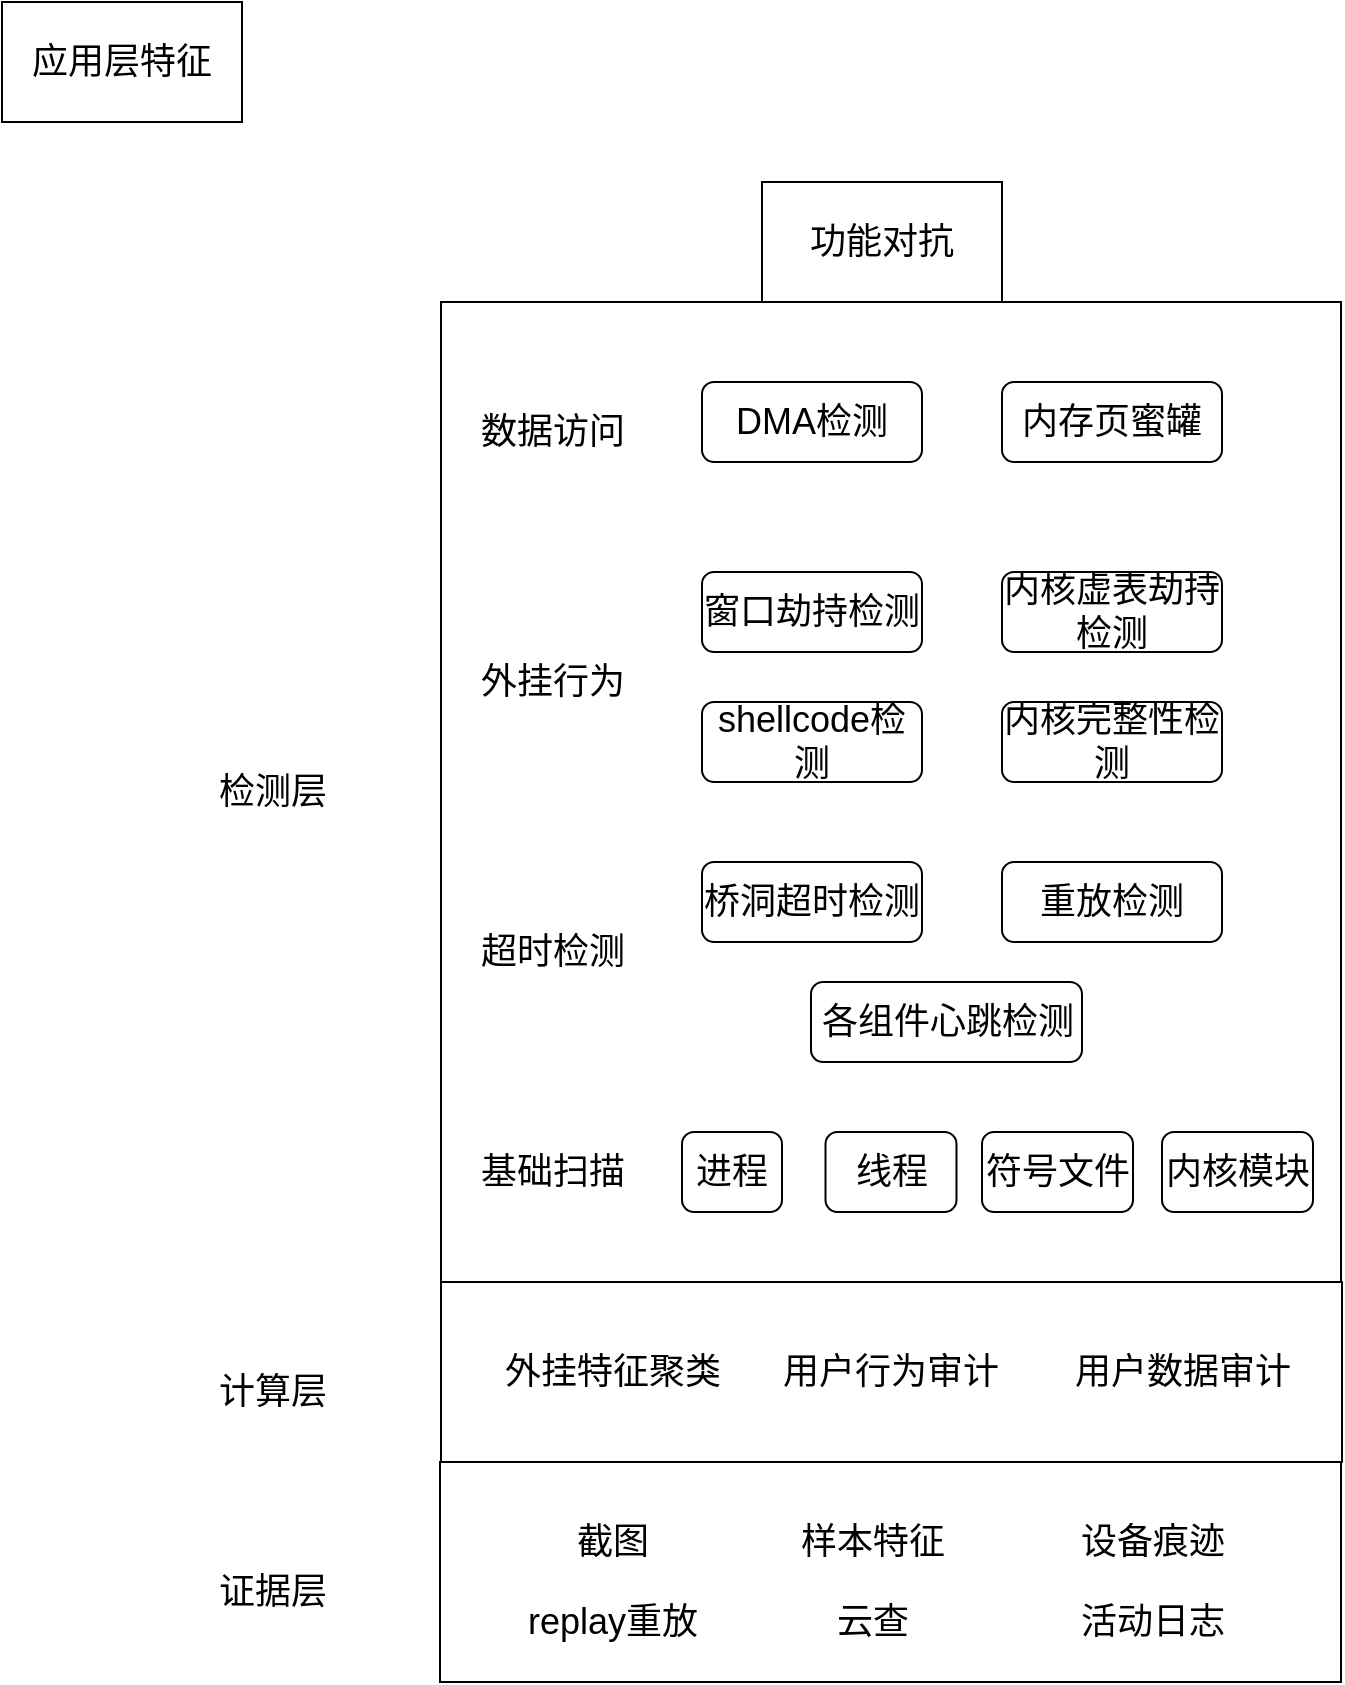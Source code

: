 <mxfile version="28.0.6">
  <diagram name="第 1 页" id="-XMRZMFo4FagcFxewAAf">
    <mxGraphModel dx="2798" dy="1118" grid="1" gridSize="10" guides="1" tooltips="1" connect="1" arrows="1" fold="1" page="1" pageScale="1" pageWidth="827" pageHeight="1169" math="0" shadow="0">
      <root>
        <mxCell id="0" />
        <mxCell id="1" parent="0" />
        <mxCell id="PpPzLQ96ZuGjznoMUcRZ-1" value="&lt;font&gt;功能对抗&lt;/font&gt;" style="rounded=0;whiteSpace=wrap;html=1;fontSize=18;" vertex="1" parent="1">
          <mxGeometry x="300" y="370" width="120" height="60" as="geometry" />
        </mxCell>
        <mxCell id="PpPzLQ96ZuGjznoMUcRZ-2" value="应用层特征" style="rounded=0;whiteSpace=wrap;html=1;fontSize=18;" vertex="1" parent="1">
          <mxGeometry x="-80" y="280" width="120" height="60" as="geometry" />
        </mxCell>
        <mxCell id="PpPzLQ96ZuGjznoMUcRZ-3" value="" style="rounded=0;whiteSpace=wrap;html=1;fontSize=18;" vertex="1" parent="1">
          <mxGeometry x="139.5" y="430" width="450" height="490" as="geometry" />
        </mxCell>
        <mxCell id="PpPzLQ96ZuGjznoMUcRZ-4" value="检测层" style="text;html=1;align=center;verticalAlign=middle;resizable=0;points=[];autosize=1;strokeColor=none;fillColor=none;fontSize=18;" vertex="1" parent="1">
          <mxGeometry x="15" y="655" width="80" height="40" as="geometry" />
        </mxCell>
        <mxCell id="PpPzLQ96ZuGjznoMUcRZ-5" value="计算层" style="text;html=1;align=center;verticalAlign=middle;resizable=0;points=[];autosize=1;strokeColor=none;fillColor=none;fontSize=18;" vertex="1" parent="1">
          <mxGeometry x="15" y="955" width="80" height="40" as="geometry" />
        </mxCell>
        <mxCell id="PpPzLQ96ZuGjznoMUcRZ-6" value="" style="rounded=0;whiteSpace=wrap;html=1;fontSize=18;" vertex="1" parent="1">
          <mxGeometry x="139.5" y="920" width="450.5" height="90" as="geometry" />
        </mxCell>
        <mxCell id="PpPzLQ96ZuGjznoMUcRZ-9" value="数据访问" style="text;html=1;align=center;verticalAlign=middle;resizable=0;points=[];autosize=1;strokeColor=none;fillColor=none;fontSize=18;" vertex="1" parent="1">
          <mxGeometry x="145" y="475" width="100" height="40" as="geometry" />
        </mxCell>
        <mxCell id="PpPzLQ96ZuGjznoMUcRZ-12" value="DMA检测" style="rounded=1;whiteSpace=wrap;html=1;fontSize=18;" vertex="1" parent="1">
          <mxGeometry x="270" y="470" width="110" height="40" as="geometry" />
        </mxCell>
        <mxCell id="PpPzLQ96ZuGjznoMUcRZ-13" value="内存页蜜罐" style="rounded=1;whiteSpace=wrap;html=1;fontSize=18;" vertex="1" parent="1">
          <mxGeometry x="420" y="470" width="110" height="40" as="geometry" />
        </mxCell>
        <mxCell id="PpPzLQ96ZuGjznoMUcRZ-15" value="内核完整性检测" style="rounded=1;whiteSpace=wrap;html=1;fontSize=18;" vertex="1" parent="1">
          <mxGeometry x="420" y="630" width="110" height="40" as="geometry" />
        </mxCell>
        <mxCell id="PpPzLQ96ZuGjznoMUcRZ-16" value="外挂行为" style="text;html=1;align=center;verticalAlign=middle;resizable=0;points=[];autosize=1;strokeColor=none;fillColor=none;fontSize=18;" vertex="1" parent="1">
          <mxGeometry x="145" y="600" width="100" height="40" as="geometry" />
        </mxCell>
        <mxCell id="PpPzLQ96ZuGjznoMUcRZ-17" value="窗口劫持检测" style="rounded=1;whiteSpace=wrap;html=1;fontSize=18;" vertex="1" parent="1">
          <mxGeometry x="270" y="565" width="110" height="40" as="geometry" />
        </mxCell>
        <mxCell id="PpPzLQ96ZuGjznoMUcRZ-18" value="内核虚表劫持检测" style="rounded=1;whiteSpace=wrap;html=1;fontSize=18;" vertex="1" parent="1">
          <mxGeometry x="420" y="565" width="110" height="40" as="geometry" />
        </mxCell>
        <mxCell id="PpPzLQ96ZuGjznoMUcRZ-19" value="shellcode检测" style="rounded=1;whiteSpace=wrap;html=1;fontSize=18;" vertex="1" parent="1">
          <mxGeometry x="270" y="630" width="110" height="40" as="geometry" />
        </mxCell>
        <mxCell id="PpPzLQ96ZuGjznoMUcRZ-20" value="超时检测" style="text;html=1;align=center;verticalAlign=middle;resizable=0;points=[];autosize=1;strokeColor=none;fillColor=none;fontSize=18;" vertex="1" parent="1">
          <mxGeometry x="145" y="735" width="100" height="40" as="geometry" />
        </mxCell>
        <mxCell id="PpPzLQ96ZuGjznoMUcRZ-21" value="桥洞超时检测" style="rounded=1;whiteSpace=wrap;html=1;fontSize=18;" vertex="1" parent="1">
          <mxGeometry x="270" y="710" width="110" height="40" as="geometry" />
        </mxCell>
        <mxCell id="PpPzLQ96ZuGjznoMUcRZ-22" value="重放检测" style="rounded=1;whiteSpace=wrap;html=1;fontSize=18;" vertex="1" parent="1">
          <mxGeometry x="420" y="710" width="110" height="40" as="geometry" />
        </mxCell>
        <mxCell id="PpPzLQ96ZuGjznoMUcRZ-23" value="各组件心跳检测" style="rounded=1;whiteSpace=wrap;html=1;fontSize=18;" vertex="1" parent="1">
          <mxGeometry x="324.5" y="770" width="135.5" height="40" as="geometry" />
        </mxCell>
        <mxCell id="PpPzLQ96ZuGjznoMUcRZ-24" value="基础扫描" style="text;html=1;align=center;verticalAlign=middle;resizable=0;points=[];autosize=1;strokeColor=none;fillColor=none;fontSize=18;" vertex="1" parent="1">
          <mxGeometry x="145" y="845" width="100" height="40" as="geometry" />
        </mxCell>
        <mxCell id="PpPzLQ96ZuGjznoMUcRZ-26" value="进程" style="rounded=1;whiteSpace=wrap;html=1;fontSize=18;" vertex="1" parent="1">
          <mxGeometry x="260" y="845" width="50" height="40" as="geometry" />
        </mxCell>
        <mxCell id="PpPzLQ96ZuGjznoMUcRZ-27" value="内核模块" style="rounded=1;whiteSpace=wrap;html=1;fontSize=18;" vertex="1" parent="1">
          <mxGeometry x="500" y="845" width="75.5" height="40" as="geometry" />
        </mxCell>
        <mxCell id="PpPzLQ96ZuGjznoMUcRZ-28" value="符号文件" style="rounded=1;whiteSpace=wrap;html=1;fontSize=18;" vertex="1" parent="1">
          <mxGeometry x="410" y="845" width="75.5" height="40" as="geometry" />
        </mxCell>
        <mxCell id="PpPzLQ96ZuGjznoMUcRZ-29" value="线程" style="rounded=1;whiteSpace=wrap;html=1;fontSize=18;" vertex="1" parent="1">
          <mxGeometry x="331.75" y="845" width="65.5" height="40" as="geometry" />
        </mxCell>
        <mxCell id="PpPzLQ96ZuGjznoMUcRZ-31" value="外挂特征聚类" style="text;html=1;align=center;verticalAlign=middle;resizable=0;points=[];autosize=1;strokeColor=none;fillColor=none;fontSize=18;" vertex="1" parent="1">
          <mxGeometry x="160" y="945" width="130" height="40" as="geometry" />
        </mxCell>
        <mxCell id="PpPzLQ96ZuGjznoMUcRZ-32" value="用户行为审计" style="text;html=1;align=center;verticalAlign=middle;resizable=0;points=[];autosize=1;strokeColor=none;fillColor=none;fontSize=18;" vertex="1" parent="1">
          <mxGeometry x="299.25" y="945" width="130" height="40" as="geometry" />
        </mxCell>
        <mxCell id="PpPzLQ96ZuGjznoMUcRZ-33" value="用户数据审计" style="text;html=1;align=center;verticalAlign=middle;resizable=0;points=[];autosize=1;strokeColor=none;fillColor=none;fontSize=18;" vertex="1" parent="1">
          <mxGeometry x="445" y="945" width="130" height="40" as="geometry" />
        </mxCell>
        <mxCell id="PpPzLQ96ZuGjznoMUcRZ-34" value="证据层" style="text;html=1;align=center;verticalAlign=middle;resizable=0;points=[];autosize=1;strokeColor=none;fillColor=none;fontSize=18;" vertex="1" parent="1">
          <mxGeometry x="15" y="1055" width="80" height="40" as="geometry" />
        </mxCell>
        <mxCell id="PpPzLQ96ZuGjznoMUcRZ-35" value="" style="rounded=0;whiteSpace=wrap;html=1;fontSize=18;" vertex="1" parent="1">
          <mxGeometry x="139" y="1010" width="450.5" height="110" as="geometry" />
        </mxCell>
        <mxCell id="PpPzLQ96ZuGjznoMUcRZ-38" value="截图" style="text;html=1;align=center;verticalAlign=middle;resizable=0;points=[];autosize=1;strokeColor=none;fillColor=none;fontSize=18;" vertex="1" parent="1">
          <mxGeometry x="195" y="1030" width="60" height="40" as="geometry" />
        </mxCell>
        <mxCell id="PpPzLQ96ZuGjznoMUcRZ-39" value="样本特征" style="text;html=1;align=center;verticalAlign=middle;resizable=0;points=[];autosize=1;strokeColor=none;fillColor=none;fontSize=18;" vertex="1" parent="1">
          <mxGeometry x="305" y="1030" width="100" height="40" as="geometry" />
        </mxCell>
        <mxCell id="PpPzLQ96ZuGjznoMUcRZ-40" value="设备痕迹" style="text;html=1;align=center;verticalAlign=middle;resizable=0;points=[];autosize=1;strokeColor=none;fillColor=none;fontSize=18;" vertex="1" parent="1">
          <mxGeometry x="445" y="1030" width="100" height="40" as="geometry" />
        </mxCell>
        <mxCell id="PpPzLQ96ZuGjznoMUcRZ-41" value="replay重放" style="text;html=1;align=center;verticalAlign=middle;resizable=0;points=[];autosize=1;strokeColor=none;fillColor=none;fontSize=18;" vertex="1" parent="1">
          <mxGeometry x="170" y="1070" width="110" height="40" as="geometry" />
        </mxCell>
        <mxCell id="PpPzLQ96ZuGjznoMUcRZ-42" value="云查" style="text;html=1;align=center;verticalAlign=middle;resizable=0;points=[];autosize=1;strokeColor=none;fillColor=none;fontSize=18;" vertex="1" parent="1">
          <mxGeometry x="325" y="1070" width="60" height="40" as="geometry" />
        </mxCell>
        <mxCell id="PpPzLQ96ZuGjznoMUcRZ-43" value="活动日志" style="text;html=1;align=center;verticalAlign=middle;resizable=0;points=[];autosize=1;strokeColor=none;fillColor=none;fontSize=18;" vertex="1" parent="1">
          <mxGeometry x="445" y="1070" width="100" height="40" as="geometry" />
        </mxCell>
      </root>
    </mxGraphModel>
  </diagram>
</mxfile>
